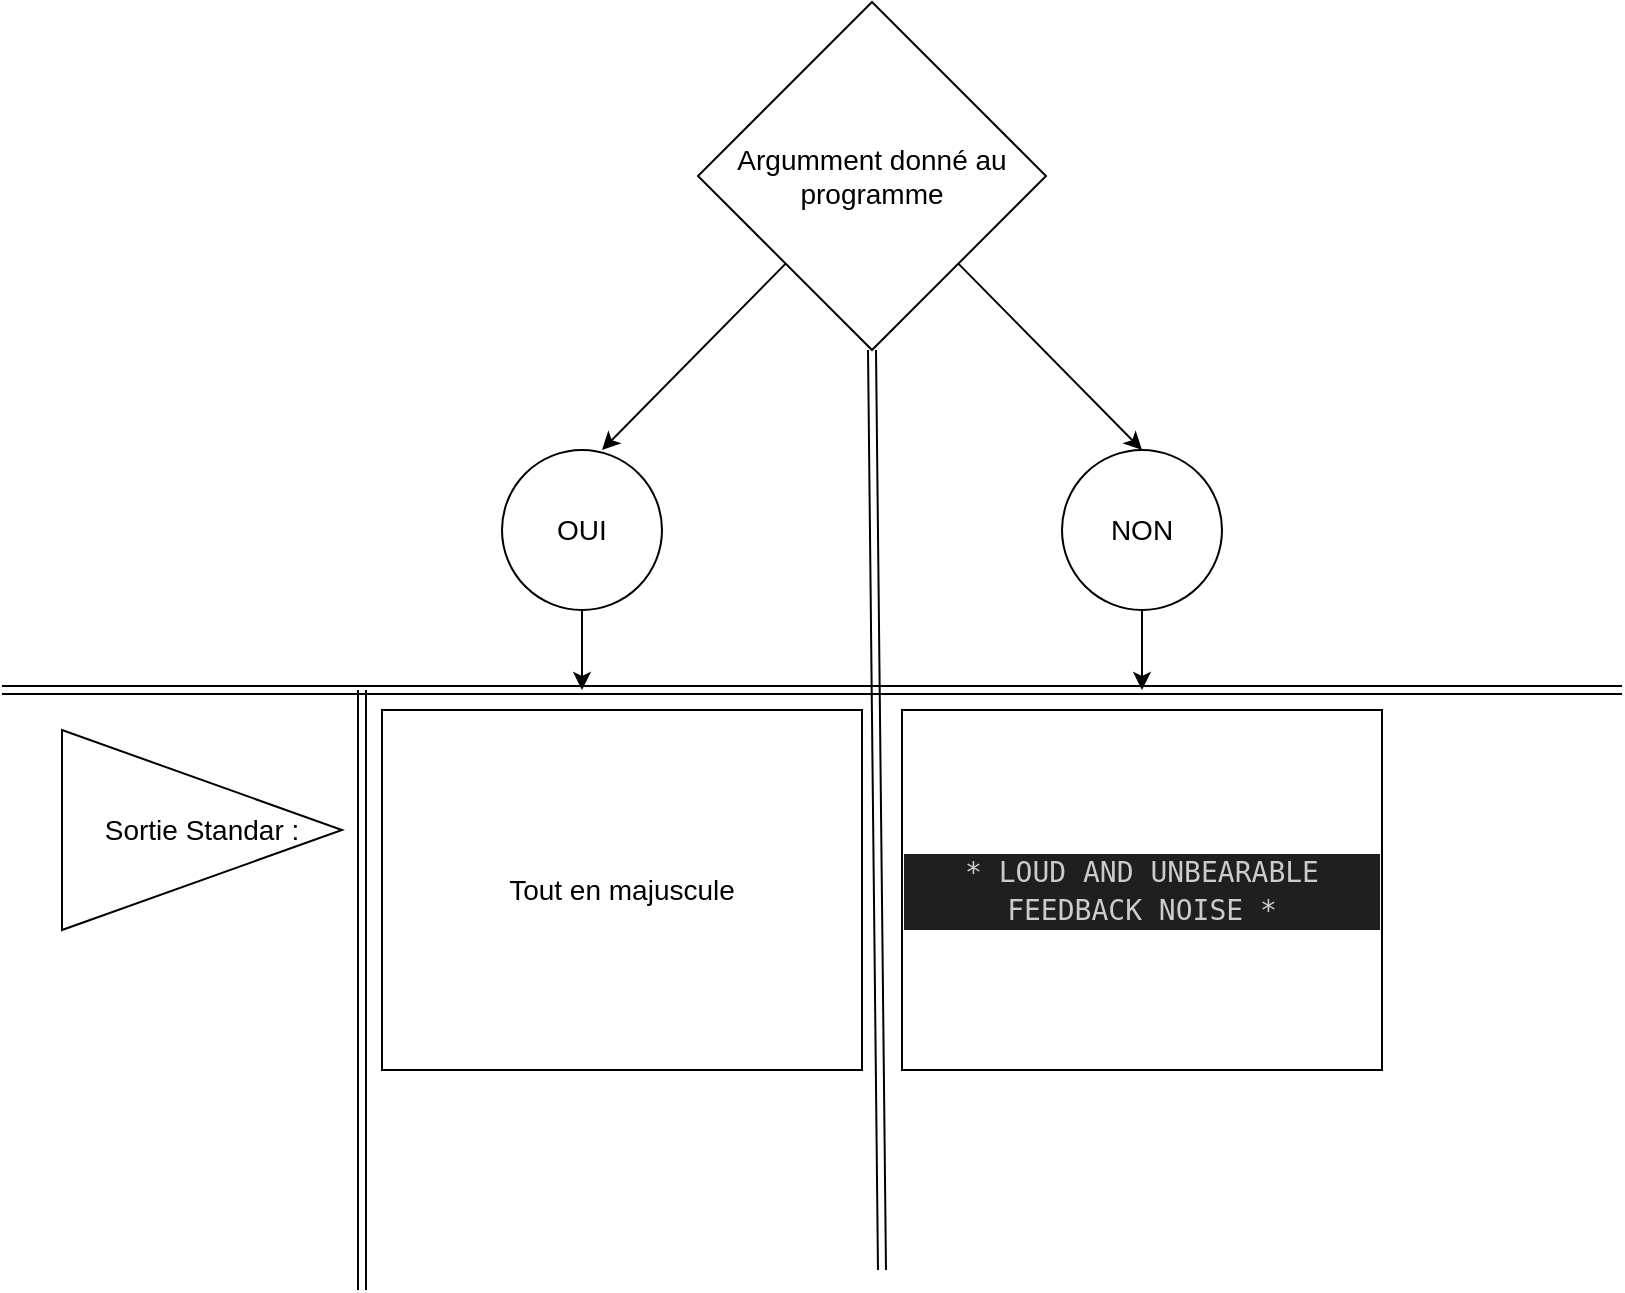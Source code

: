 <mxfile>
    <diagram id="7G89bpev1Lbc3uWsbmlL" name="Page-1">
        <mxGraphModel dx="1456" dy="773" grid="1" gridSize="10" guides="1" tooltips="1" connect="1" arrows="1" fold="1" page="1" pageScale="1" pageWidth="827" pageHeight="1169" math="0" shadow="0">
            <root>
                <mxCell id="0"/>
                <mxCell id="1" parent="0"/>
                <mxCell id="5" style="edgeStyle=none;html=1;fontSize=14;" parent="1" source="2" edge="1">
                    <mxGeometry relative="1" as="geometry">
                        <mxPoint x="570" y="280" as="targetPoint"/>
                    </mxGeometry>
                </mxCell>
                <mxCell id="6" style="edgeStyle=none;html=1;fontSize=14;" parent="1" source="2" edge="1">
                    <mxGeometry relative="1" as="geometry">
                        <mxPoint x="300" y="280" as="targetPoint"/>
                    </mxGeometry>
                </mxCell>
                <mxCell id="2" value="&lt;font style=&quot;font-size: 14px;&quot;&gt;Argumment donné au programme&lt;/font&gt;" style="rhombus;whiteSpace=wrap;html=1;" parent="1" vertex="1">
                    <mxGeometry x="348" y="56" width="174" height="174" as="geometry"/>
                </mxCell>
                <mxCell id="10" style="edgeStyle=none;html=1;fontSize=14;" parent="1" source="7" edge="1">
                    <mxGeometry relative="1" as="geometry">
                        <mxPoint x="290" y="400" as="targetPoint"/>
                    </mxGeometry>
                </mxCell>
                <mxCell id="7" value="OUI" style="ellipse;whiteSpace=wrap;html=1;fontSize=14;" parent="1" vertex="1">
                    <mxGeometry x="250" y="280" width="80" height="80" as="geometry"/>
                </mxCell>
                <mxCell id="9" style="edgeStyle=none;html=1;fontSize=14;" parent="1" source="8" edge="1">
                    <mxGeometry relative="1" as="geometry">
                        <mxPoint x="570" y="400" as="targetPoint"/>
                    </mxGeometry>
                </mxCell>
                <mxCell id="8" value="NON" style="ellipse;whiteSpace=wrap;html=1;fontSize=14;" parent="1" vertex="1">
                    <mxGeometry x="530" y="280" width="80" height="80" as="geometry"/>
                </mxCell>
                <mxCell id="11" value="Sortie Standar :" style="triangle;whiteSpace=wrap;html=1;fontSize=14;" parent="1" vertex="1">
                    <mxGeometry x="30" y="420" width="140" height="100" as="geometry"/>
                </mxCell>
                <mxCell id="12" value="" style="edgeStyle=none;orthogonalLoop=1;jettySize=auto;html=1;endArrow=classic;startArrow=classic;endSize=8;startSize=8;fontSize=14;shape=link;" parent="1" edge="1">
                    <mxGeometry width="100" relative="1" as="geometry">
                        <mxPoint y="400" as="sourcePoint"/>
                        <mxPoint x="810" y="400" as="targetPoint"/>
                        <Array as="points"/>
                    </mxGeometry>
                </mxCell>
                <mxCell id="13" value="" style="edgeStyle=none;orthogonalLoop=1;jettySize=auto;html=1;endArrow=classic;startArrow=classic;endSize=8;startSize=8;fontSize=14;shape=link;entryX=0.5;entryY=1;entryDx=0;entryDy=0;" parent="1" target="2" edge="1">
                    <mxGeometry width="100" relative="1" as="geometry">
                        <mxPoint x="440" y="690" as="sourcePoint"/>
                        <mxPoint x="819" y="450" as="targetPoint"/>
                        <Array as="points"/>
                    </mxGeometry>
                </mxCell>
                <mxCell id="14" value="" style="edgeStyle=none;orthogonalLoop=1;jettySize=auto;html=1;endArrow=classic;startArrow=classic;endSize=8;startSize=8;fontSize=14;shape=link;entryX=0.5;entryY=1;entryDx=0;entryDy=0;" parent="1" edge="1">
                    <mxGeometry width="100" relative="1" as="geometry">
                        <mxPoint x="180" y="700" as="sourcePoint"/>
                        <mxPoint x="180" y="400" as="targetPoint"/>
                        <Array as="points"/>
                    </mxGeometry>
                </mxCell>
                <mxCell id="15" value="Tout en majuscule" style="whiteSpace=wrap;html=1;fontSize=14;" parent="1" vertex="1">
                    <mxGeometry x="190" y="410" width="240" height="180" as="geometry"/>
                </mxCell>
                <mxCell id="16" value="&lt;div style=&quot;color: rgb(204, 204, 204); background-color: rgb(31, 31, 31); font-family: &amp;quot;Droid Sans Mono&amp;quot;, &amp;quot;monospace&amp;quot;, monospace; line-height: 19px;&quot;&gt;* LOUD AND UNBEARABLE FEEDBACK NOISE *&lt;/div&gt;" style="whiteSpace=wrap;html=1;fontSize=14;" parent="1" vertex="1">
                    <mxGeometry x="450" y="410" width="240" height="180" as="geometry"/>
                </mxCell>
            </root>
        </mxGraphModel>
    </diagram>
</mxfile>